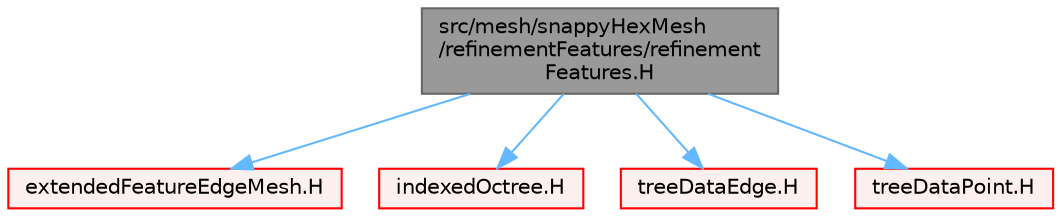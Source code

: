 digraph "src/mesh/snappyHexMesh/refinementFeatures/refinementFeatures.H"
{
 // LATEX_PDF_SIZE
  bgcolor="transparent";
  edge [fontname=Helvetica,fontsize=10,labelfontname=Helvetica,labelfontsize=10];
  node [fontname=Helvetica,fontsize=10,shape=box,height=0.2,width=0.4];
  Node1 [id="Node000001",label="src/mesh/snappyHexMesh\l/refinementFeatures/refinement\lFeatures.H",height=0.2,width=0.4,color="gray40", fillcolor="grey60", style="filled", fontcolor="black",tooltip=" "];
  Node1 -> Node2 [id="edge1_Node000001_Node000002",color="steelblue1",style="solid",tooltip=" "];
  Node2 [id="Node000002",label="extendedFeatureEdgeMesh.H",height=0.2,width=0.4,color="red", fillcolor="#FFF0F0", style="filled",URL="$extendedFeatureEdgeMesh_8H.html",tooltip=" "];
  Node1 -> Node226 [id="edge2_Node000001_Node000226",color="steelblue1",style="solid",tooltip=" "];
  Node226 [id="Node000226",label="indexedOctree.H",height=0.2,width=0.4,color="red", fillcolor="#FFF0F0", style="filled",URL="$indexedOctree_8H.html",tooltip=" "];
  Node1 -> Node245 [id="edge3_Node000001_Node000245",color="steelblue1",style="solid",tooltip=" "];
  Node245 [id="Node000245",label="treeDataEdge.H",height=0.2,width=0.4,color="red", fillcolor="#FFF0F0", style="filled",URL="$treeDataEdge_8H.html",tooltip=" "];
  Node1 -> Node247 [id="edge4_Node000001_Node000247",color="steelblue1",style="solid",tooltip=" "];
  Node247 [id="Node000247",label="treeDataPoint.H",height=0.2,width=0.4,color="red", fillcolor="#FFF0F0", style="filled",URL="$treeDataPoint_8H.html",tooltip=" "];
}
